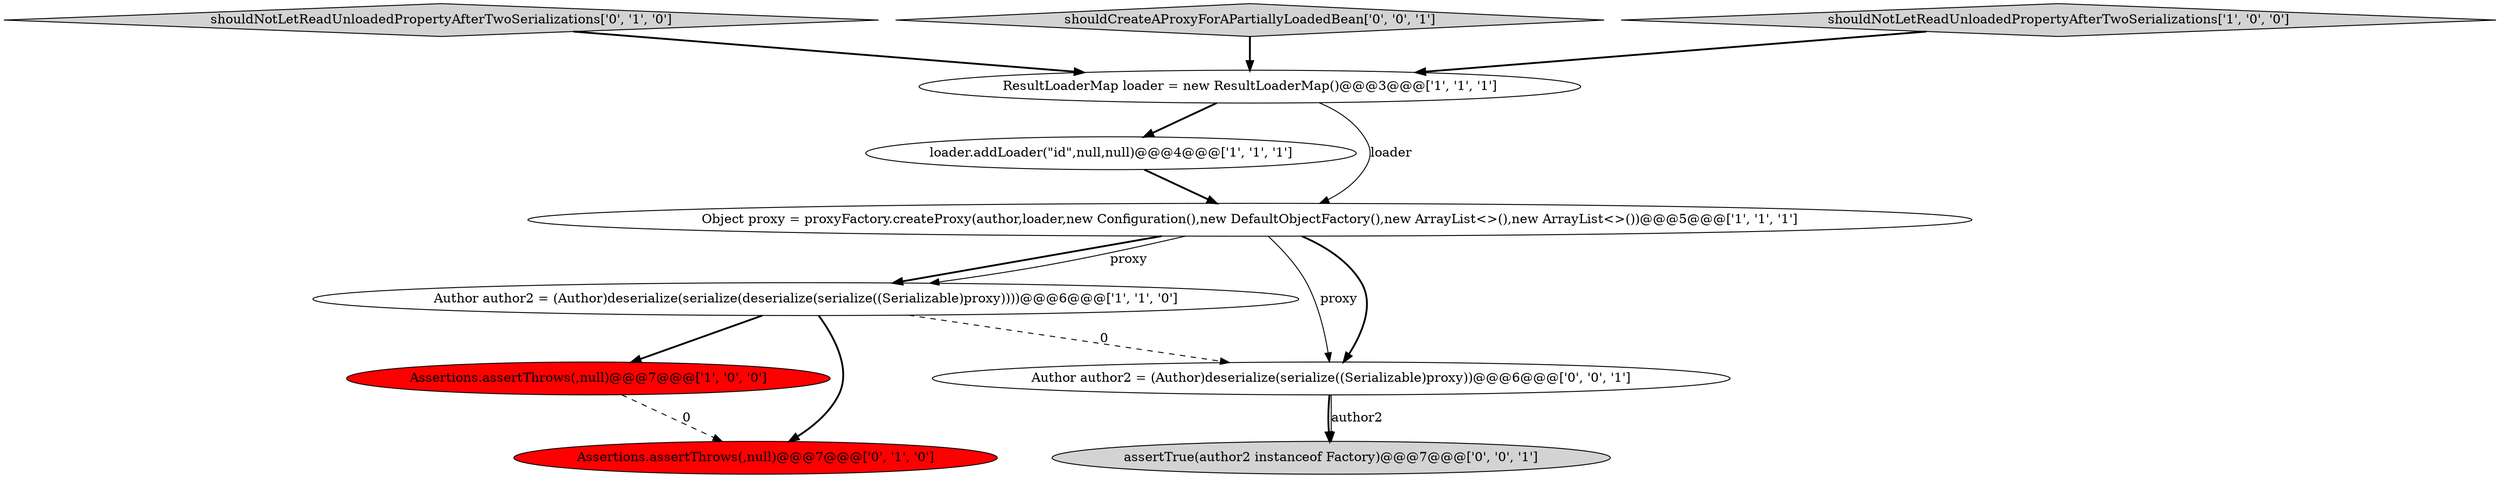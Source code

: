 digraph {
3 [style = filled, label = "Author author2 = (Author)deserialize(serialize(deserialize(serialize((Serializable)proxy))))@@@6@@@['1', '1', '0']", fillcolor = white, shape = ellipse image = "AAA0AAABBB1BBB"];
7 [style = filled, label = "shouldNotLetReadUnloadedPropertyAfterTwoSerializations['0', '1', '0']", fillcolor = lightgray, shape = diamond image = "AAA0AAABBB2BBB"];
1 [style = filled, label = "loader.addLoader(\"id\",null,null)@@@4@@@['1', '1', '1']", fillcolor = white, shape = ellipse image = "AAA0AAABBB1BBB"];
9 [style = filled, label = "shouldCreateAProxyForAPartiallyLoadedBean['0', '0', '1']", fillcolor = lightgray, shape = diamond image = "AAA0AAABBB3BBB"];
4 [style = filled, label = "ResultLoaderMap loader = new ResultLoaderMap()@@@3@@@['1', '1', '1']", fillcolor = white, shape = ellipse image = "AAA0AAABBB1BBB"];
0 [style = filled, label = "Object proxy = proxyFactory.createProxy(author,loader,new Configuration(),new DefaultObjectFactory(),new ArrayList<>(),new ArrayList<>())@@@5@@@['1', '1', '1']", fillcolor = white, shape = ellipse image = "AAA0AAABBB1BBB"];
10 [style = filled, label = "assertTrue(author2 instanceof Factory)@@@7@@@['0', '0', '1']", fillcolor = lightgray, shape = ellipse image = "AAA0AAABBB3BBB"];
5 [style = filled, label = "Assertions.assertThrows(,null)@@@7@@@['1', '0', '0']", fillcolor = red, shape = ellipse image = "AAA1AAABBB1BBB"];
6 [style = filled, label = "Assertions.assertThrows(,null)@@@7@@@['0', '1', '0']", fillcolor = red, shape = ellipse image = "AAA1AAABBB2BBB"];
2 [style = filled, label = "shouldNotLetReadUnloadedPropertyAfterTwoSerializations['1', '0', '0']", fillcolor = lightgray, shape = diamond image = "AAA0AAABBB1BBB"];
8 [style = filled, label = "Author author2 = (Author)deserialize(serialize((Serializable)proxy))@@@6@@@['0', '0', '1']", fillcolor = white, shape = ellipse image = "AAA0AAABBB3BBB"];
0->3 [style = bold, label=""];
0->8 [style = solid, label="proxy"];
3->8 [style = dashed, label="0"];
8->10 [style = bold, label=""];
3->6 [style = bold, label=""];
3->5 [style = bold, label=""];
4->1 [style = bold, label=""];
1->0 [style = bold, label=""];
7->4 [style = bold, label=""];
4->0 [style = solid, label="loader"];
8->10 [style = solid, label="author2"];
5->6 [style = dashed, label="0"];
0->3 [style = solid, label="proxy"];
2->4 [style = bold, label=""];
9->4 [style = bold, label=""];
0->8 [style = bold, label=""];
}
